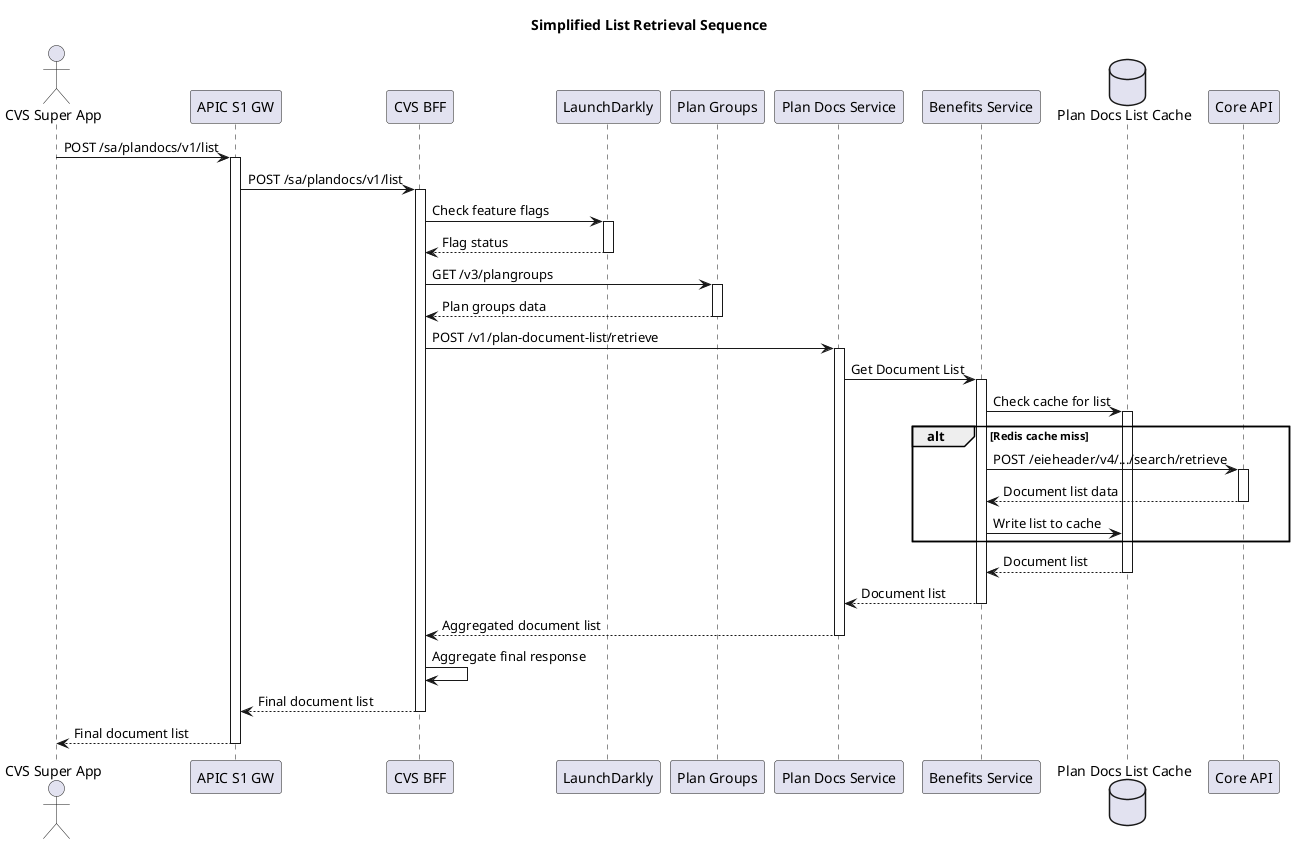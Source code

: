 @startuml
title Simplified List Retrieval Sequence

actor "CVS Super App" as Client
participant "APIC S1 GW" as GW
participant "CVS BFF" as BFF
participant LaunchDarkly
participant "Plan Groups" as PlanGroups
participant "Plan Docs Service" as PDS
participant "Benefits Service" as BenefitsSvc
database "Plan Docs List Cache" as Redis
participant "Core API" as CoreAPI

Client -> GW: POST /sa/plandocs/v1/list
activate GW
GW -> BFF: POST /sa/plandocs/v1/list
activate BFF

BFF -> LaunchDarkly: Check feature flags
activate LaunchDarkly
LaunchDarkly --> BFF: Flag status
deactivate LaunchDarkly

BFF -> PlanGroups: GET /v3/plangroups
activate PlanGroups
PlanGroups --> BFF: Plan groups data
deactivate PlanGroups

BFF -> PDS: POST /v1/plan-document-list/retrieve
activate PDS
PDS -> BenefitsSvc: Get Document List
activate BenefitsSvc
BenefitsSvc -> Redis: Check cache for list
activate Redis

alt Redis cache miss
    BenefitsSvc -> CoreAPI: POST /eieheader/v4/.../search/retrieve
    activate CoreAPI
    CoreAPI --> BenefitsSvc: Document list data
    deactivate CoreAPI
    BenefitsSvc -> Redis: Write list to cache
end

Redis --> BenefitsSvc: Document list
deactivate Redis
BenefitsSvc --> PDS: Document list
deactivate BenefitsSvc
PDS --> BFF: Aggregated document list
deactivate PDS

BFF -> BFF: Aggregate final response
BFF --> GW: Final document list
deactivate BFF
GW --> Client: Final document list
deactivate GW

@enduml